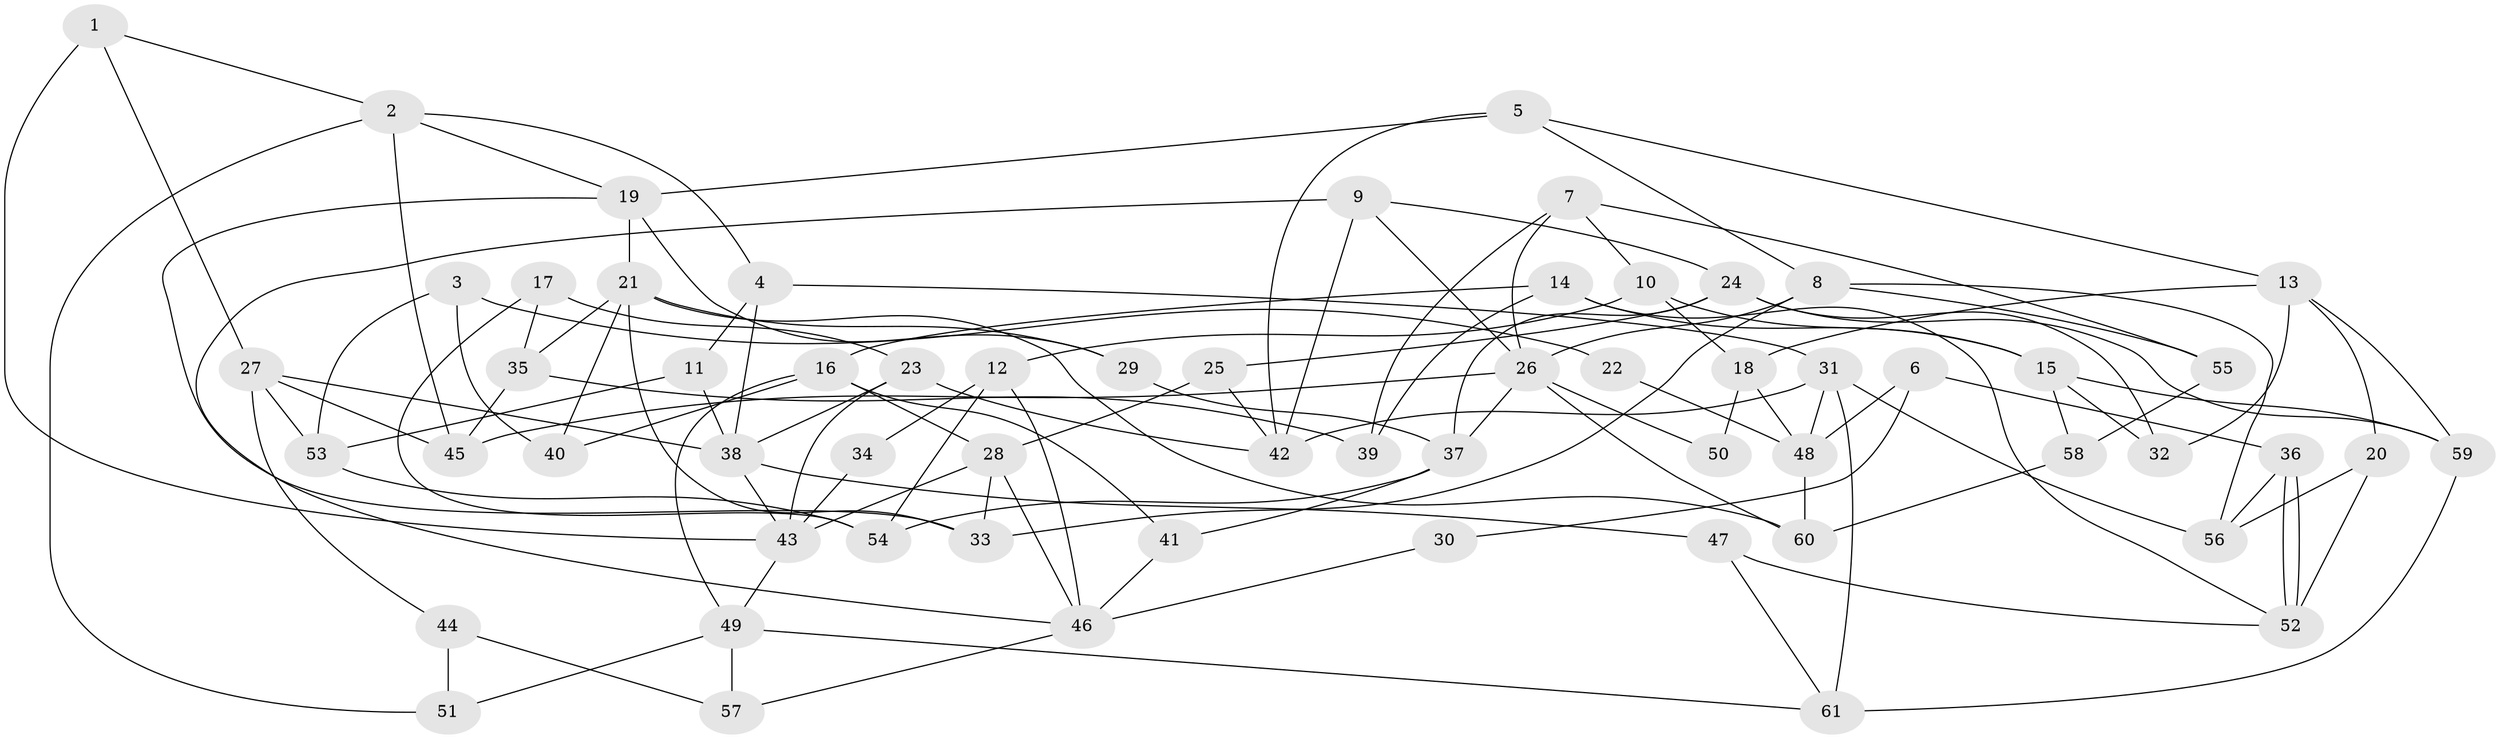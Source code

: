 // coarse degree distribution, {5: 0.2777777777777778, 2: 0.1111111111111111, 3: 0.3333333333333333, 7: 0.05555555555555555, 1: 0.1111111111111111, 8: 0.05555555555555555, 12: 0.05555555555555555}
// Generated by graph-tools (version 1.1) at 2025/55/03/04/25 21:55:19]
// undirected, 61 vertices, 122 edges
graph export_dot {
graph [start="1"]
  node [color=gray90,style=filled];
  1;
  2;
  3;
  4;
  5;
  6;
  7;
  8;
  9;
  10;
  11;
  12;
  13;
  14;
  15;
  16;
  17;
  18;
  19;
  20;
  21;
  22;
  23;
  24;
  25;
  26;
  27;
  28;
  29;
  30;
  31;
  32;
  33;
  34;
  35;
  36;
  37;
  38;
  39;
  40;
  41;
  42;
  43;
  44;
  45;
  46;
  47;
  48;
  49;
  50;
  51;
  52;
  53;
  54;
  55;
  56;
  57;
  58;
  59;
  60;
  61;
  1 -- 2;
  1 -- 43;
  1 -- 27;
  2 -- 45;
  2 -- 4;
  2 -- 19;
  2 -- 51;
  3 -- 53;
  3 -- 40;
  3 -- 22;
  4 -- 11;
  4 -- 38;
  4 -- 31;
  5 -- 19;
  5 -- 8;
  5 -- 13;
  5 -- 42;
  6 -- 36;
  6 -- 48;
  6 -- 30;
  7 -- 55;
  7 -- 39;
  7 -- 10;
  7 -- 26;
  8 -- 56;
  8 -- 26;
  8 -- 33;
  8 -- 55;
  9 -- 26;
  9 -- 42;
  9 -- 24;
  9 -- 46;
  10 -- 15;
  10 -- 12;
  10 -- 18;
  11 -- 38;
  11 -- 53;
  12 -- 46;
  12 -- 34;
  12 -- 54;
  13 -- 59;
  13 -- 18;
  13 -- 20;
  13 -- 32;
  14 -- 16;
  14 -- 52;
  14 -- 15;
  14 -- 39;
  15 -- 32;
  15 -- 58;
  15 -- 59;
  16 -- 41;
  16 -- 28;
  16 -- 40;
  16 -- 49;
  17 -- 54;
  17 -- 35;
  17 -- 23;
  18 -- 48;
  18 -- 50;
  19 -- 33;
  19 -- 21;
  19 -- 29;
  20 -- 52;
  20 -- 56;
  21 -- 60;
  21 -- 29;
  21 -- 33;
  21 -- 35;
  21 -- 40;
  22 -- 48;
  23 -- 38;
  23 -- 42;
  23 -- 43;
  24 -- 25;
  24 -- 32;
  24 -- 37;
  24 -- 59;
  25 -- 42;
  25 -- 28;
  26 -- 37;
  26 -- 45;
  26 -- 50;
  26 -- 60;
  27 -- 44;
  27 -- 38;
  27 -- 45;
  27 -- 53;
  28 -- 43;
  28 -- 33;
  28 -- 46;
  29 -- 37;
  30 -- 46;
  31 -- 42;
  31 -- 48;
  31 -- 56;
  31 -- 61;
  34 -- 43;
  35 -- 45;
  35 -- 39;
  36 -- 52;
  36 -- 52;
  36 -- 56;
  37 -- 41;
  37 -- 54;
  38 -- 43;
  38 -- 47;
  41 -- 46;
  43 -- 49;
  44 -- 51;
  44 -- 57;
  46 -- 57;
  47 -- 61;
  47 -- 52;
  48 -- 60;
  49 -- 61;
  49 -- 51;
  49 -- 57;
  53 -- 54;
  55 -- 58;
  58 -- 60;
  59 -- 61;
}
